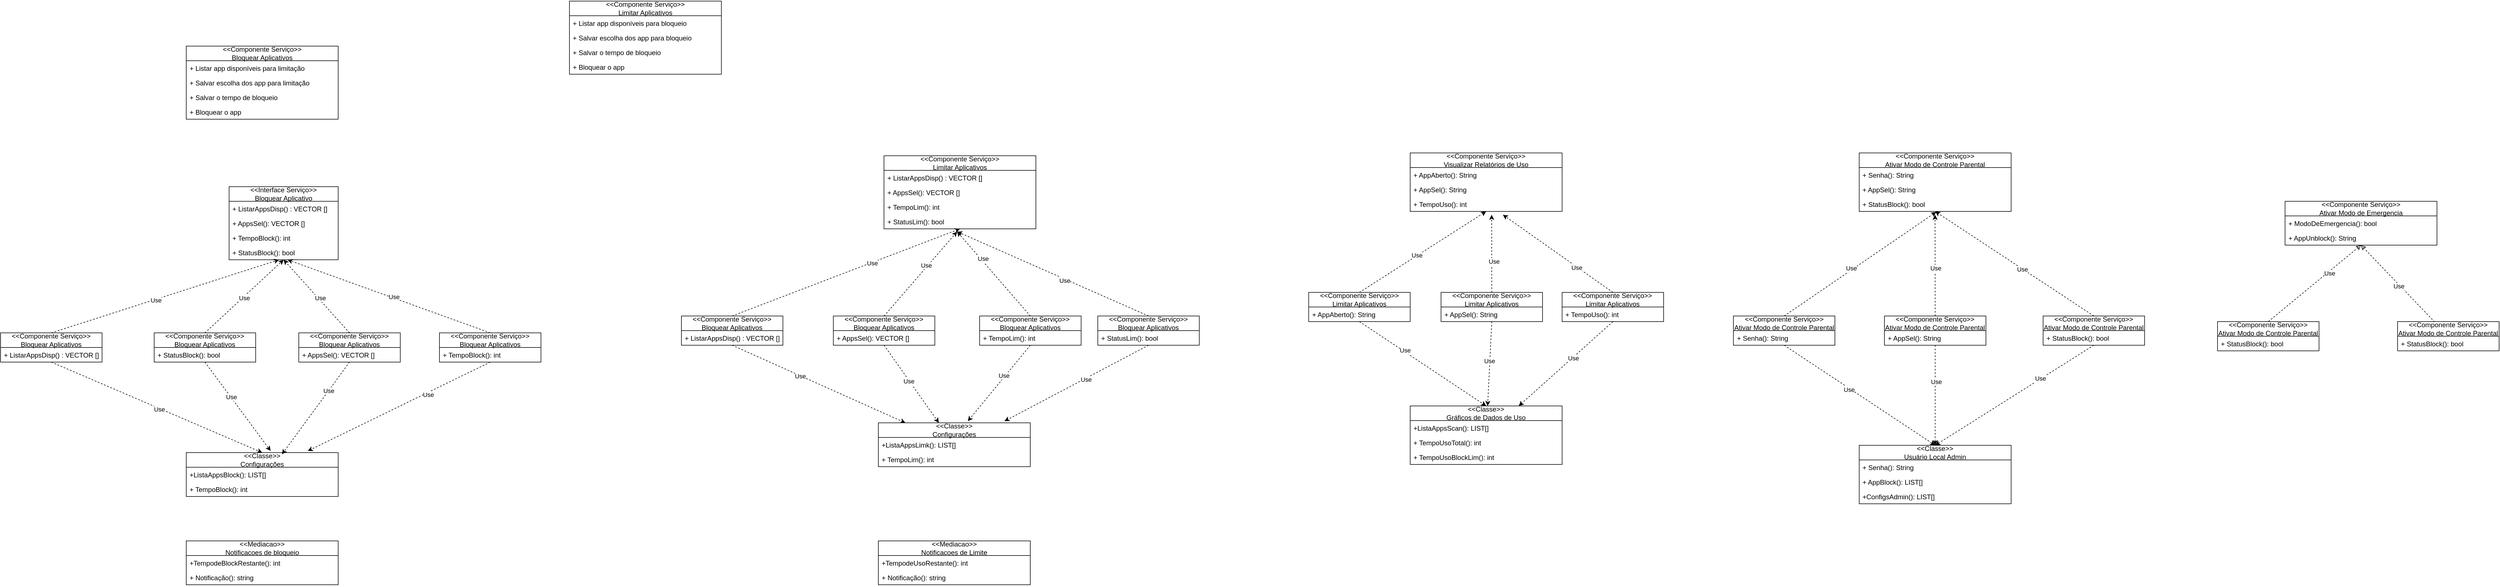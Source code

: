 <mxfile version="27.0.5">
  <diagram name="Página-1" id="D6-K6J4zSOakhYxboonZ">
    <mxGraphModel dx="4901" dy="2249" grid="1" gridSize="10" guides="1" tooltips="1" connect="1" arrows="1" fold="1" page="1" pageScale="1" pageWidth="827" pageHeight="1169" math="0" shadow="0">
      <root>
        <mxCell id="0" />
        <mxCell id="1" parent="0" />
        <mxCell id="nidFudNCeoTU9eq047Zy-1" value="&amp;lt;&amp;lt;Interface Serviço&amp;gt;&amp;gt;&lt;div&gt;Bloquear Aplicativo&lt;/div&gt;" style="swimlane;fontStyle=0;childLayout=stackLayout;horizontal=1;startSize=26;fillColor=none;horizontalStack=0;resizeParent=1;resizeParentMax=0;resizeLast=0;collapsible=1;marginBottom=0;whiteSpace=wrap;html=1;" parent="1" vertex="1">
          <mxGeometry x="366.15" y="510" width="193.85" height="130" as="geometry" />
        </mxCell>
        <mxCell id="nidFudNCeoTU9eq047Zy-2" value="+ ListarAppsDisp() : VECTOR []" style="text;strokeColor=none;fillColor=none;align=left;verticalAlign=top;spacingLeft=4;spacingRight=4;overflow=hidden;rotatable=0;points=[[0,0.5],[1,0.5]];portConstraint=eastwest;whiteSpace=wrap;html=1;" parent="nidFudNCeoTU9eq047Zy-1" vertex="1">
          <mxGeometry y="26" width="193.85" height="26" as="geometry" />
        </mxCell>
        <mxCell id="nidFudNCeoTU9eq047Zy-3" value="+ AppsSel(): VECTOR []" style="text;strokeColor=none;fillColor=none;align=left;verticalAlign=top;spacingLeft=4;spacingRight=4;overflow=hidden;rotatable=0;points=[[0,0.5],[1,0.5]];portConstraint=eastwest;whiteSpace=wrap;html=1;" parent="nidFudNCeoTU9eq047Zy-1" vertex="1">
          <mxGeometry y="52" width="193.85" height="26" as="geometry" />
        </mxCell>
        <mxCell id="nidFudNCeoTU9eq047Zy-4" value="+ TempoBlock(): int" style="text;strokeColor=none;fillColor=none;align=left;verticalAlign=top;spacingLeft=4;spacingRight=4;overflow=hidden;rotatable=0;points=[[0,0.5],[1,0.5]];portConstraint=eastwest;whiteSpace=wrap;html=1;" parent="nidFudNCeoTU9eq047Zy-1" vertex="1">
          <mxGeometry y="78" width="193.85" height="26" as="geometry" />
        </mxCell>
        <mxCell id="nidFudNCeoTU9eq047Zy-9" value="+ StatusBlock(): bool" style="text;strokeColor=none;fillColor=none;align=left;verticalAlign=top;spacingLeft=4;spacingRight=4;overflow=hidden;rotatable=0;points=[[0,0.5],[1,0.5]];portConstraint=eastwest;whiteSpace=wrap;html=1;" parent="nidFudNCeoTU9eq047Zy-1" vertex="1">
          <mxGeometry y="104" width="193.85" height="26" as="geometry" />
        </mxCell>
        <mxCell id="nidFudNCeoTU9eq047Zy-5" value="&amp;lt;&amp;lt;Componente Serviço&amp;gt;&amp;gt;&lt;div&gt;Limitar Aplicativos&lt;/div&gt;" style="swimlane;fontStyle=0;childLayout=stackLayout;horizontal=1;startSize=26;fillColor=none;horizontalStack=0;resizeParent=1;resizeParentMax=0;resizeLast=0;collapsible=1;marginBottom=0;whiteSpace=wrap;html=1;" parent="1" vertex="1">
          <mxGeometry x="1530" y="455" width="270" height="130" as="geometry" />
        </mxCell>
        <mxCell id="nidFudNCeoTU9eq047Zy-6" value="+ ListarAppsDisp() : VECTOR []" style="text;strokeColor=none;fillColor=none;align=left;verticalAlign=top;spacingLeft=4;spacingRight=4;overflow=hidden;rotatable=0;points=[[0,0.5],[1,0.5]];portConstraint=eastwest;whiteSpace=wrap;html=1;" parent="nidFudNCeoTU9eq047Zy-5" vertex="1">
          <mxGeometry y="26" width="270" height="26" as="geometry" />
        </mxCell>
        <mxCell id="nidFudNCeoTU9eq047Zy-14" value="+ AppsSel(): VECTOR []" style="text;strokeColor=none;fillColor=none;align=left;verticalAlign=top;spacingLeft=4;spacingRight=4;overflow=hidden;rotatable=0;points=[[0,0.5],[1,0.5]];portConstraint=eastwest;whiteSpace=wrap;html=1;" parent="nidFudNCeoTU9eq047Zy-5" vertex="1">
          <mxGeometry y="52" width="270" height="26" as="geometry" />
        </mxCell>
        <mxCell id="nidFudNCeoTU9eq047Zy-15" value="+ TempoLim(): int" style="text;strokeColor=none;fillColor=none;align=left;verticalAlign=top;spacingLeft=4;spacingRight=4;overflow=hidden;rotatable=0;points=[[0,0.5],[1,0.5]];portConstraint=eastwest;whiteSpace=wrap;html=1;" parent="nidFudNCeoTU9eq047Zy-5" vertex="1">
          <mxGeometry y="78" width="270" height="26" as="geometry" />
        </mxCell>
        <mxCell id="nidFudNCeoTU9eq047Zy-16" value="+ StatusLim(): bool" style="text;strokeColor=none;fillColor=none;align=left;verticalAlign=top;spacingLeft=4;spacingRight=4;overflow=hidden;rotatable=0;points=[[0,0.5],[1,0.5]];portConstraint=eastwest;whiteSpace=wrap;html=1;" parent="nidFudNCeoTU9eq047Zy-5" vertex="1">
          <mxGeometry y="104" width="270" height="26" as="geometry" />
        </mxCell>
        <mxCell id="nidFudNCeoTU9eq047Zy-10" value="&amp;lt;&amp;lt;Componente Serviço&amp;gt;&amp;gt;&lt;div&gt;Limitar Aplicativos&lt;/div&gt;" style="swimlane;fontStyle=0;childLayout=stackLayout;horizontal=1;startSize=26;fillColor=none;horizontalStack=0;resizeParent=1;resizeParentMax=0;resizeLast=0;collapsible=1;marginBottom=0;whiteSpace=wrap;html=1;" parent="1" vertex="1">
          <mxGeometry x="971" y="180" width="270" height="130" as="geometry" />
        </mxCell>
        <mxCell id="nidFudNCeoTU9eq047Zy-11" value="+ Listar app disponíveis para bloqueio&amp;nbsp;" style="text;strokeColor=none;fillColor=none;align=left;verticalAlign=top;spacingLeft=4;spacingRight=4;overflow=hidden;rotatable=0;points=[[0,0.5],[1,0.5]];portConstraint=eastwest;whiteSpace=wrap;html=1;" parent="nidFudNCeoTU9eq047Zy-10" vertex="1">
          <mxGeometry y="26" width="270" height="26" as="geometry" />
        </mxCell>
        <mxCell id="nidFudNCeoTU9eq047Zy-12" value="+ Salvar escolha dos app para bloqueio" style="text;strokeColor=none;fillColor=none;align=left;verticalAlign=top;spacingLeft=4;spacingRight=4;overflow=hidden;rotatable=0;points=[[0,0.5],[1,0.5]];portConstraint=eastwest;whiteSpace=wrap;html=1;" parent="nidFudNCeoTU9eq047Zy-10" vertex="1">
          <mxGeometry y="52" width="270" height="26" as="geometry" />
        </mxCell>
        <mxCell id="nidFudNCeoTU9eq047Zy-13" value="+ Salvar o tempo de bloqueio" style="text;strokeColor=none;fillColor=none;align=left;verticalAlign=top;spacingLeft=4;spacingRight=4;overflow=hidden;rotatable=0;points=[[0,0.5],[1,0.5]];portConstraint=eastwest;whiteSpace=wrap;html=1;" parent="nidFudNCeoTU9eq047Zy-10" vertex="1">
          <mxGeometry y="78" width="270" height="26" as="geometry" />
        </mxCell>
        <mxCell id="nidFudNCeoTU9eq047Zy-25" value="+ Bloquear o app" style="text;strokeColor=none;fillColor=none;align=left;verticalAlign=top;spacingLeft=4;spacingRight=4;overflow=hidden;rotatable=0;points=[[0,0.5],[1,0.5]];portConstraint=eastwest;whiteSpace=wrap;html=1;" parent="nidFudNCeoTU9eq047Zy-10" vertex="1">
          <mxGeometry y="104" width="270" height="26" as="geometry" />
        </mxCell>
        <mxCell id="nidFudNCeoTU9eq047Zy-17" value="&amp;lt;&amp;lt;Componente Serviço&amp;gt;&amp;gt;&lt;div&gt;Visualizar Relatórios de Uso&lt;/div&gt;" style="swimlane;fontStyle=0;childLayout=stackLayout;horizontal=1;startSize=26;fillColor=none;horizontalStack=0;resizeParent=1;resizeParentMax=0;resizeLast=0;collapsible=1;marginBottom=0;whiteSpace=wrap;html=1;" parent="1" vertex="1">
          <mxGeometry x="2465.19" y="450" width="270" height="104" as="geometry" />
        </mxCell>
        <mxCell id="nidFudNCeoTU9eq047Zy-18" value="+ AppAberto(): String" style="text;strokeColor=none;fillColor=none;align=left;verticalAlign=top;spacingLeft=4;spacingRight=4;overflow=hidden;rotatable=0;points=[[0,0.5],[1,0.5]];portConstraint=eastwest;whiteSpace=wrap;html=1;" parent="nidFudNCeoTU9eq047Zy-17" vertex="1">
          <mxGeometry y="26" width="270" height="26" as="geometry" />
        </mxCell>
        <mxCell id="nidFudNCeoTU9eq047Zy-19" value="+ AppSel(): String" style="text;strokeColor=none;fillColor=none;align=left;verticalAlign=top;spacingLeft=4;spacingRight=4;overflow=hidden;rotatable=0;points=[[0,0.5],[1,0.5]];portConstraint=eastwest;whiteSpace=wrap;html=1;" parent="nidFudNCeoTU9eq047Zy-17" vertex="1">
          <mxGeometry y="52" width="270" height="26" as="geometry" />
        </mxCell>
        <mxCell id="nidFudNCeoTU9eq047Zy-20" value="+ TempoUso(): int" style="text;strokeColor=none;fillColor=none;align=left;verticalAlign=top;spacingLeft=4;spacingRight=4;overflow=hidden;rotatable=0;points=[[0,0.5],[1,0.5]];portConstraint=eastwest;whiteSpace=wrap;html=1;" parent="nidFudNCeoTU9eq047Zy-17" vertex="1">
          <mxGeometry y="78" width="270" height="26" as="geometry" />
        </mxCell>
        <mxCell id="nidFudNCeoTU9eq047Zy-21" value="&amp;lt;&amp;lt;Componente Serviço&amp;gt;&amp;gt;&lt;div&gt;Ativar Modo de Controle Parental&lt;/div&gt;" style="swimlane;fontStyle=0;childLayout=stackLayout;horizontal=1;startSize=26;fillColor=none;horizontalStack=0;resizeParent=1;resizeParentMax=0;resizeLast=0;collapsible=1;marginBottom=0;whiteSpace=wrap;html=1;" parent="1" vertex="1">
          <mxGeometry x="3263.19" y="450" width="270" height="104" as="geometry" />
        </mxCell>
        <mxCell id="nidFudNCeoTU9eq047Zy-22" value="+ Senha(): String" style="text;strokeColor=none;fillColor=none;align=left;verticalAlign=top;spacingLeft=4;spacingRight=4;overflow=hidden;rotatable=0;points=[[0,0.5],[1,0.5]];portConstraint=eastwest;whiteSpace=wrap;html=1;" parent="nidFudNCeoTU9eq047Zy-21" vertex="1">
          <mxGeometry y="26" width="270" height="26" as="geometry" />
        </mxCell>
        <mxCell id="nidFudNCeoTU9eq047Zy-23" value="+ AppSel(): String" style="text;strokeColor=none;fillColor=none;align=left;verticalAlign=top;spacingLeft=4;spacingRight=4;overflow=hidden;rotatable=0;points=[[0,0.5],[1,0.5]];portConstraint=eastwest;whiteSpace=wrap;html=1;" parent="nidFudNCeoTU9eq047Zy-21" vertex="1">
          <mxGeometry y="52" width="270" height="26" as="geometry" />
        </mxCell>
        <mxCell id="nidFudNCeoTU9eq047Zy-24" value="+ StatusBlock(): bool" style="text;strokeColor=none;fillColor=none;align=left;verticalAlign=top;spacingLeft=4;spacingRight=4;overflow=hidden;rotatable=0;points=[[0,0.5],[1,0.5]];portConstraint=eastwest;whiteSpace=wrap;html=1;" parent="nidFudNCeoTU9eq047Zy-21" vertex="1">
          <mxGeometry y="78" width="270" height="26" as="geometry" />
        </mxCell>
        <mxCell id="nidFudNCeoTU9eq047Zy-26" value="&amp;lt;&amp;lt;Componente Serviço&amp;gt;&amp;gt;&lt;div&gt;Bloquear Aplicativos&lt;/div&gt;" style="swimlane;fontStyle=0;childLayout=stackLayout;horizontal=1;startSize=26;fillColor=none;horizontalStack=0;resizeParent=1;resizeParentMax=0;resizeLast=0;collapsible=1;marginBottom=0;whiteSpace=wrap;html=1;" parent="1" vertex="1">
          <mxGeometry x="290" y="260" width="270" height="130" as="geometry" />
        </mxCell>
        <mxCell id="nidFudNCeoTU9eq047Zy-27" value="+ Listar app disponíveis para limitação&amp;nbsp;" style="text;strokeColor=none;fillColor=none;align=left;verticalAlign=top;spacingLeft=4;spacingRight=4;overflow=hidden;rotatable=0;points=[[0,0.5],[1,0.5]];portConstraint=eastwest;whiteSpace=wrap;html=1;" parent="nidFudNCeoTU9eq047Zy-26" vertex="1">
          <mxGeometry y="26" width="270" height="26" as="geometry" />
        </mxCell>
        <mxCell id="nidFudNCeoTU9eq047Zy-28" value="+ Salvar escolha dos app para limitação" style="text;strokeColor=none;fillColor=none;align=left;verticalAlign=top;spacingLeft=4;spacingRight=4;overflow=hidden;rotatable=0;points=[[0,0.5],[1,0.5]];portConstraint=eastwest;whiteSpace=wrap;html=1;" parent="nidFudNCeoTU9eq047Zy-26" vertex="1">
          <mxGeometry y="52" width="270" height="26" as="geometry" />
        </mxCell>
        <mxCell id="nidFudNCeoTU9eq047Zy-29" value="+ Salvar o tempo de bloqueio" style="text;strokeColor=none;fillColor=none;align=left;verticalAlign=top;spacingLeft=4;spacingRight=4;overflow=hidden;rotatable=0;points=[[0,0.5],[1,0.5]];portConstraint=eastwest;whiteSpace=wrap;html=1;" parent="nidFudNCeoTU9eq047Zy-26" vertex="1">
          <mxGeometry y="78" width="270" height="26" as="geometry" />
        </mxCell>
        <mxCell id="nidFudNCeoTU9eq047Zy-30" value="+ Bloquear o app" style="text;strokeColor=none;fillColor=none;align=left;verticalAlign=top;spacingLeft=4;spacingRight=4;overflow=hidden;rotatable=0;points=[[0,0.5],[1,0.5]];portConstraint=eastwest;whiteSpace=wrap;html=1;" parent="nidFudNCeoTU9eq047Zy-26" vertex="1">
          <mxGeometry y="104" width="270" height="26" as="geometry" />
        </mxCell>
        <mxCell id="lkg-JrvjIJRry8kN40-e-47" style="rounded=0;orthogonalLoop=1;jettySize=auto;html=1;exitX=0.5;exitY=1;exitDx=0;exitDy=0;entryX=0.5;entryY=0;entryDx=0;entryDy=0;dashed=1;" edge="1" parent="1" source="nidFudNCeoTU9eq047Zy-35" target="nidFudNCeoTU9eq047Zy-46">
          <mxGeometry relative="1" as="geometry" />
        </mxCell>
        <mxCell id="lkg-JrvjIJRry8kN40-e-53" value="Use" style="edgeLabel;html=1;align=center;verticalAlign=middle;resizable=0;points=[];" vertex="1" connectable="0" parent="lkg-JrvjIJRry8kN40-e-47">
          <mxGeometry x="0.025" y="-1" relative="1" as="geometry">
            <mxPoint as="offset" />
          </mxGeometry>
        </mxCell>
        <mxCell id="nidFudNCeoTU9eq047Zy-35" value="&amp;lt;&amp;lt;Componente Serviço&amp;gt;&amp;gt;&lt;div&gt;Bloquear Aplicativos&lt;/div&gt;" style="swimlane;fontStyle=0;childLayout=stackLayout;horizontal=1;startSize=26;fillColor=none;horizontalStack=0;resizeParent=1;resizeParentMax=0;resizeLast=0;collapsible=1;marginBottom=0;whiteSpace=wrap;html=1;" parent="1" vertex="1">
          <mxGeometry x="-40" y="770" width="180.38" height="52" as="geometry" />
        </mxCell>
        <mxCell id="nidFudNCeoTU9eq047Zy-38" value="+ ListarAppsDisp() : VECTOR []" style="text;strokeColor=none;fillColor=none;align=left;verticalAlign=top;spacingLeft=4;spacingRight=4;overflow=hidden;rotatable=0;points=[[0,0.5],[1,0.5]];portConstraint=eastwest;whiteSpace=wrap;html=1;" parent="nidFudNCeoTU9eq047Zy-35" vertex="1">
          <mxGeometry y="26" width="180.38" height="26" as="geometry" />
        </mxCell>
        <mxCell id="lkg-JrvjIJRry8kN40-e-45" style="rounded=0;orthogonalLoop=1;jettySize=auto;html=1;exitX=0.5;exitY=0;exitDx=0;exitDy=0;entryX=0.5;entryY=1;entryDx=0;entryDy=0;dashed=1;" edge="1" parent="1" source="nidFudNCeoTU9eq047Zy-39" target="nidFudNCeoTU9eq047Zy-1">
          <mxGeometry relative="1" as="geometry" />
        </mxCell>
        <mxCell id="lkg-JrvjIJRry8kN40-e-59" value="Use" style="edgeLabel;html=1;align=center;verticalAlign=middle;resizable=0;points=[];" vertex="1" connectable="0" parent="lkg-JrvjIJRry8kN40-e-45">
          <mxGeometry x="-0.074" y="-3" relative="1" as="geometry">
            <mxPoint as="offset" />
          </mxGeometry>
        </mxCell>
        <mxCell id="nidFudNCeoTU9eq047Zy-39" value="&amp;lt;&amp;lt;Componente Serviço&amp;gt;&amp;gt;&lt;div&gt;Bloquear Aplicativos&lt;/div&gt;" style="swimlane;fontStyle=0;childLayout=stackLayout;horizontal=1;startSize=26;fillColor=none;horizontalStack=0;resizeParent=1;resizeParentMax=0;resizeLast=0;collapsible=1;marginBottom=0;whiteSpace=wrap;html=1;" parent="1" vertex="1">
          <mxGeometry x="490" y="770" width="180.38" height="52" as="geometry" />
        </mxCell>
        <mxCell id="nidFudNCeoTU9eq047Zy-40" value="+ AppsSel(): VECTOR []" style="text;strokeColor=none;fillColor=none;align=left;verticalAlign=top;spacingLeft=4;spacingRight=4;overflow=hidden;rotatable=0;points=[[0,0.5],[1,0.5]];portConstraint=eastwest;whiteSpace=wrap;html=1;" parent="nidFudNCeoTU9eq047Zy-39" vertex="1">
          <mxGeometry y="26" width="180.38" height="26" as="geometry" />
        </mxCell>
        <mxCell id="nidFudNCeoTU9eq047Zy-42" value="&amp;lt;&amp;lt;Componente Serviço&amp;gt;&amp;gt;&lt;div&gt;Bloquear Aplicativos&lt;/div&gt;" style="swimlane;fontStyle=0;childLayout=stackLayout;horizontal=1;startSize=26;fillColor=none;horizontalStack=0;resizeParent=1;resizeParentMax=0;resizeLast=0;collapsible=1;marginBottom=0;whiteSpace=wrap;html=1;" parent="1" vertex="1">
          <mxGeometry x="740" y="770" width="180.38" height="52" as="geometry" />
        </mxCell>
        <mxCell id="nidFudNCeoTU9eq047Zy-43" value="+ TempoBlock(): int" style="text;strokeColor=none;fillColor=none;align=left;verticalAlign=top;spacingLeft=4;spacingRight=4;overflow=hidden;rotatable=0;points=[[0,0.5],[1,0.5]];portConstraint=eastwest;whiteSpace=wrap;html=1;" parent="nidFudNCeoTU9eq047Zy-42" vertex="1">
          <mxGeometry y="26" width="180.38" height="26" as="geometry" />
        </mxCell>
        <mxCell id="lkg-JrvjIJRry8kN40-e-44" style="rounded=0;orthogonalLoop=1;jettySize=auto;html=1;exitX=0.5;exitY=0;exitDx=0;exitDy=0;entryX=0.5;entryY=1;entryDx=0;entryDy=0;dashed=1;" edge="1" parent="1" source="nidFudNCeoTU9eq047Zy-44" target="nidFudNCeoTU9eq047Zy-1">
          <mxGeometry relative="1" as="geometry" />
        </mxCell>
        <mxCell id="lkg-JrvjIJRry8kN40-e-58" value="Use" style="edgeLabel;html=1;align=center;verticalAlign=middle;resizable=0;points=[];" vertex="1" connectable="0" parent="lkg-JrvjIJRry8kN40-e-44">
          <mxGeometry x="-0.022" y="-2" relative="1" as="geometry">
            <mxPoint as="offset" />
          </mxGeometry>
        </mxCell>
        <mxCell id="lkg-JrvjIJRry8kN40-e-48" style="rounded=0;orthogonalLoop=1;jettySize=auto;html=1;exitX=0.5;exitY=1;exitDx=0;exitDy=0;dashed=1;" edge="1" parent="1" source="nidFudNCeoTU9eq047Zy-44">
          <mxGeometry relative="1" as="geometry">
            <mxPoint x="440" y="980" as="targetPoint" />
          </mxGeometry>
        </mxCell>
        <mxCell id="lkg-JrvjIJRry8kN40-e-54" value="Use" style="edgeLabel;html=1;align=center;verticalAlign=middle;resizable=0;points=[];" vertex="1" connectable="0" parent="lkg-JrvjIJRry8kN40-e-48">
          <mxGeometry x="-0.217" y="1" relative="1" as="geometry">
            <mxPoint as="offset" />
          </mxGeometry>
        </mxCell>
        <mxCell id="nidFudNCeoTU9eq047Zy-44" value="&amp;lt;&amp;lt;Componente Serviço&amp;gt;&amp;gt;&lt;div&gt;Bloquear Aplicativos&lt;/div&gt;" style="swimlane;fontStyle=0;childLayout=stackLayout;horizontal=1;startSize=26;fillColor=none;horizontalStack=0;resizeParent=1;resizeParentMax=0;resizeLast=0;collapsible=1;marginBottom=0;whiteSpace=wrap;html=1;" parent="1" vertex="1">
          <mxGeometry x="233" y="770" width="180.38" height="52" as="geometry" />
        </mxCell>
        <mxCell id="nidFudNCeoTU9eq047Zy-45" value="+ StatusBlock(): bool" style="text;strokeColor=none;fillColor=none;align=left;verticalAlign=top;spacingLeft=4;spacingRight=4;overflow=hidden;rotatable=0;points=[[0,0.5],[1,0.5]];portConstraint=eastwest;whiteSpace=wrap;html=1;" parent="nidFudNCeoTU9eq047Zy-44" vertex="1">
          <mxGeometry y="26" width="180.38" height="26" as="geometry" />
        </mxCell>
        <mxCell id="nidFudNCeoTU9eq047Zy-46" value="&amp;lt;&amp;lt;Classe&amp;gt;&amp;gt;&lt;div&gt;Configurações&lt;/div&gt;" style="swimlane;fontStyle=0;childLayout=stackLayout;horizontal=1;startSize=26;fillColor=none;horizontalStack=0;resizeParent=1;resizeParentMax=0;resizeLast=0;collapsible=1;marginBottom=0;whiteSpace=wrap;html=1;" parent="1" vertex="1">
          <mxGeometry x="290" y="983" width="270" height="78" as="geometry" />
        </mxCell>
        <mxCell id="nidFudNCeoTU9eq047Zy-47" value="+ListaAppsBlock(): LIST[]" style="text;strokeColor=none;fillColor=none;align=left;verticalAlign=top;spacingLeft=4;spacingRight=4;overflow=hidden;rotatable=0;points=[[0,0.5],[1,0.5]];portConstraint=eastwest;whiteSpace=wrap;html=1;" parent="nidFudNCeoTU9eq047Zy-46" vertex="1">
          <mxGeometry y="26" width="270" height="26" as="geometry" />
        </mxCell>
        <mxCell id="nidFudNCeoTU9eq047Zy-48" value="+ TempoBlock(): int" style="text;strokeColor=none;fillColor=none;align=left;verticalAlign=top;spacingLeft=4;spacingRight=4;overflow=hidden;rotatable=0;points=[[0,0.5],[1,0.5]];portConstraint=eastwest;whiteSpace=wrap;html=1;" parent="nidFudNCeoTU9eq047Zy-46" vertex="1">
          <mxGeometry y="52" width="270" height="26" as="geometry" />
        </mxCell>
        <mxCell id="lkg-JrvjIJRry8kN40-e-26" style="rounded=0;orthogonalLoop=1;jettySize=auto;html=1;exitX=0.5;exitY=0;exitDx=0;exitDy=0;entryX=0.5;entryY=1;entryDx=0;entryDy=0;elbow=vertical;dashed=1;" edge="1" parent="1" source="nidFudNCeoTU9eq047Zy-51" target="nidFudNCeoTU9eq047Zy-5">
          <mxGeometry relative="1" as="geometry" />
        </mxCell>
        <mxCell id="lkg-JrvjIJRry8kN40-e-27" value="Use" style="edgeLabel;html=1;align=center;verticalAlign=middle;resizable=0;points=[];" vertex="1" connectable="0" parent="lkg-JrvjIJRry8kN40-e-26">
          <mxGeometry x="0.227" y="-1" relative="1" as="geometry">
            <mxPoint as="offset" />
          </mxGeometry>
        </mxCell>
        <mxCell id="lkg-JrvjIJRry8kN40-e-35" style="rounded=0;orthogonalLoop=1;jettySize=auto;html=1;exitX=0.5;exitY=1;exitDx=0;exitDy=0;dashed=1;" edge="1" parent="1" source="nidFudNCeoTU9eq047Zy-51" target="nidFudNCeoTU9eq047Zy-59">
          <mxGeometry relative="1" as="geometry" />
        </mxCell>
        <mxCell id="lkg-JrvjIJRry8kN40-e-39" value="Use" style="edgeLabel;html=1;align=center;verticalAlign=middle;resizable=0;points=[];" vertex="1" connectable="0" parent="lkg-JrvjIJRry8kN40-e-35">
          <mxGeometry x="-0.213" y="-1" relative="1" as="geometry">
            <mxPoint as="offset" />
          </mxGeometry>
        </mxCell>
        <mxCell id="nidFudNCeoTU9eq047Zy-51" value="&amp;lt;&amp;lt;Componente Serviço&amp;gt;&amp;gt;&lt;div&gt;Bloquear Aplicativos&lt;/div&gt;" style="swimlane;fontStyle=0;childLayout=stackLayout;horizontal=1;startSize=26;fillColor=none;horizontalStack=0;resizeParent=1;resizeParentMax=0;resizeLast=0;collapsible=1;marginBottom=0;whiteSpace=wrap;html=1;" parent="1" vertex="1">
          <mxGeometry x="1170" y="740" width="180.38" height="52" as="geometry" />
        </mxCell>
        <mxCell id="nidFudNCeoTU9eq047Zy-52" value="+ ListarAppsDisp() : VECTOR []" style="text;strokeColor=none;fillColor=none;align=left;verticalAlign=top;spacingLeft=4;spacingRight=4;overflow=hidden;rotatable=0;points=[[0,0.5],[1,0.5]];portConstraint=eastwest;whiteSpace=wrap;html=1;" parent="nidFudNCeoTU9eq047Zy-51" vertex="1">
          <mxGeometry y="26" width="180.38" height="26" as="geometry" />
        </mxCell>
        <mxCell id="lkg-JrvjIJRry8kN40-e-28" style="rounded=0;orthogonalLoop=1;jettySize=auto;html=1;exitX=0.5;exitY=0;exitDx=0;exitDy=0;dashed=1;" edge="1" parent="1" source="nidFudNCeoTU9eq047Zy-53">
          <mxGeometry relative="1" as="geometry">
            <mxPoint x="1660" y="590" as="targetPoint" />
          </mxGeometry>
        </mxCell>
        <mxCell id="lkg-JrvjIJRry8kN40-e-29" value="Use" style="edgeLabel;html=1;align=center;verticalAlign=middle;resizable=0;points=[];" vertex="1" connectable="0" parent="lkg-JrvjIJRry8kN40-e-28">
          <mxGeometry x="0.18" y="2" relative="1" as="geometry">
            <mxPoint as="offset" />
          </mxGeometry>
        </mxCell>
        <mxCell id="lkg-JrvjIJRry8kN40-e-36" style="rounded=0;orthogonalLoop=1;jettySize=auto;html=1;exitX=0.5;exitY=1;exitDx=0;exitDy=0;dashed=1;" edge="1" parent="1" source="nidFudNCeoTU9eq047Zy-53" target="nidFudNCeoTU9eq047Zy-59">
          <mxGeometry relative="1" as="geometry" />
        </mxCell>
        <mxCell id="lkg-JrvjIJRry8kN40-e-40" value="Use" style="edgeLabel;html=1;align=center;verticalAlign=middle;resizable=0;points=[];" vertex="1" connectable="0" parent="lkg-JrvjIJRry8kN40-e-36">
          <mxGeometry x="-0.082" y="-1" relative="1" as="geometry">
            <mxPoint as="offset" />
          </mxGeometry>
        </mxCell>
        <mxCell id="nidFudNCeoTU9eq047Zy-53" value="&amp;lt;&amp;lt;Componente Serviço&amp;gt;&amp;gt;&lt;div&gt;Bloquear Aplicativos&lt;/div&gt;" style="swimlane;fontStyle=0;childLayout=stackLayout;horizontal=1;startSize=26;fillColor=none;horizontalStack=0;resizeParent=1;resizeParentMax=0;resizeLast=0;collapsible=1;marginBottom=0;whiteSpace=wrap;html=1;" parent="1" vertex="1">
          <mxGeometry x="1440" y="740" width="180.38" height="52" as="geometry" />
        </mxCell>
        <mxCell id="nidFudNCeoTU9eq047Zy-54" value="+ AppsSel(): VECTOR []" style="text;strokeColor=none;fillColor=none;align=left;verticalAlign=top;spacingLeft=4;spacingRight=4;overflow=hidden;rotatable=0;points=[[0,0.5],[1,0.5]];portConstraint=eastwest;whiteSpace=wrap;html=1;" parent="nidFudNCeoTU9eq047Zy-53" vertex="1">
          <mxGeometry y="26" width="180.38" height="26" as="geometry" />
        </mxCell>
        <mxCell id="lkg-JrvjIJRry8kN40-e-30" style="rounded=0;orthogonalLoop=1;jettySize=auto;html=1;exitX=0.5;exitY=0;exitDx=0;exitDy=0;dashed=1;" edge="1" parent="1" source="nidFudNCeoTU9eq047Zy-55">
          <mxGeometry relative="1" as="geometry">
            <mxPoint x="1660" y="590" as="targetPoint" />
          </mxGeometry>
        </mxCell>
        <mxCell id="lkg-JrvjIJRry8kN40-e-31" value="Use" style="edgeLabel;html=1;align=center;verticalAlign=middle;resizable=0;points=[];" vertex="1" connectable="0" parent="lkg-JrvjIJRry8kN40-e-30">
          <mxGeometry x="0.338" y="-3" relative="1" as="geometry">
            <mxPoint as="offset" />
          </mxGeometry>
        </mxCell>
        <mxCell id="nidFudNCeoTU9eq047Zy-55" value="&amp;lt;&amp;lt;Componente Serviço&amp;gt;&amp;gt;&lt;div&gt;Bloquear Aplicativos&lt;/div&gt;" style="swimlane;fontStyle=0;childLayout=stackLayout;horizontal=1;startSize=26;fillColor=none;horizontalStack=0;resizeParent=1;resizeParentMax=0;resizeLast=0;collapsible=1;marginBottom=0;whiteSpace=wrap;html=1;" parent="1" vertex="1">
          <mxGeometry x="1700" y="740" width="180.38" height="52" as="geometry" />
        </mxCell>
        <mxCell id="nidFudNCeoTU9eq047Zy-56" value="+ TempoLim(): int" style="text;strokeColor=none;fillColor=none;align=left;verticalAlign=top;spacingLeft=4;spacingRight=4;overflow=hidden;rotatable=0;points=[[0,0.5],[1,0.5]];portConstraint=eastwest;whiteSpace=wrap;html=1;" parent="nidFudNCeoTU9eq047Zy-55" vertex="1">
          <mxGeometry y="26" width="180.38" height="26" as="geometry" />
        </mxCell>
        <mxCell id="lkg-JrvjIJRry8kN40-e-32" style="rounded=0;orthogonalLoop=1;jettySize=auto;html=1;exitX=0.5;exitY=0;exitDx=0;exitDy=0;dashed=1;" edge="1" parent="1" source="nidFudNCeoTU9eq047Zy-57">
          <mxGeometry relative="1" as="geometry">
            <mxPoint x="1660" y="590" as="targetPoint" />
          </mxGeometry>
        </mxCell>
        <mxCell id="lkg-JrvjIJRry8kN40-e-33" value="Use" style="edgeLabel;html=1;align=center;verticalAlign=middle;resizable=0;points=[];" vertex="1" connectable="0" parent="lkg-JrvjIJRry8kN40-e-32">
          <mxGeometry x="-0.127" y="2" relative="1" as="geometry">
            <mxPoint as="offset" />
          </mxGeometry>
        </mxCell>
        <mxCell id="nidFudNCeoTU9eq047Zy-57" value="&amp;lt;&amp;lt;Componente Serviço&amp;gt;&amp;gt;&lt;div&gt;Bloquear Aplicativos&lt;/div&gt;" style="swimlane;fontStyle=0;childLayout=stackLayout;horizontal=1;startSize=26;fillColor=none;horizontalStack=0;resizeParent=1;resizeParentMax=0;resizeLast=0;collapsible=1;marginBottom=0;whiteSpace=wrap;html=1;" parent="1" vertex="1">
          <mxGeometry x="1910" y="740" width="180.38" height="52" as="geometry" />
        </mxCell>
        <mxCell id="nidFudNCeoTU9eq047Zy-58" value="+ StatusLim(): bool" style="text;strokeColor=none;fillColor=none;align=left;verticalAlign=top;spacingLeft=4;spacingRight=4;overflow=hidden;rotatable=0;points=[[0,0.5],[1,0.5]];portConstraint=eastwest;whiteSpace=wrap;html=1;" parent="nidFudNCeoTU9eq047Zy-57" vertex="1">
          <mxGeometry y="26" width="180.38" height="26" as="geometry" />
        </mxCell>
        <mxCell id="nidFudNCeoTU9eq047Zy-59" value="&amp;lt;&amp;lt;Classe&amp;gt;&amp;gt;&lt;div&gt;Configurações&lt;/div&gt;" style="swimlane;fontStyle=0;childLayout=stackLayout;horizontal=1;startSize=26;fillColor=none;horizontalStack=0;resizeParent=1;resizeParentMax=0;resizeLast=0;collapsible=1;marginBottom=0;whiteSpace=wrap;html=1;" parent="1" vertex="1">
          <mxGeometry x="1520" y="930" width="270" height="78" as="geometry" />
        </mxCell>
        <mxCell id="nidFudNCeoTU9eq047Zy-60" value="+ListaAppsLimk(): LIST[]" style="text;strokeColor=none;fillColor=none;align=left;verticalAlign=top;spacingLeft=4;spacingRight=4;overflow=hidden;rotatable=0;points=[[0,0.5],[1,0.5]];portConstraint=eastwest;whiteSpace=wrap;html=1;" parent="nidFudNCeoTU9eq047Zy-59" vertex="1">
          <mxGeometry y="26" width="270" height="26" as="geometry" />
        </mxCell>
        <mxCell id="nidFudNCeoTU9eq047Zy-61" value="+ TempoLim(): int" style="text;strokeColor=none;fillColor=none;align=left;verticalAlign=top;spacingLeft=4;spacingRight=4;overflow=hidden;rotatable=0;points=[[0,0.5],[1,0.5]];portConstraint=eastwest;whiteSpace=wrap;html=1;" parent="nidFudNCeoTU9eq047Zy-59" vertex="1">
          <mxGeometry y="52" width="270" height="26" as="geometry" />
        </mxCell>
        <mxCell id="lkg-JrvjIJRry8kN40-e-61" style="rounded=0;orthogonalLoop=1;jettySize=auto;html=1;exitX=0.5;exitY=0;exitDx=0;exitDy=0;entryX=0.5;entryY=1;entryDx=0;entryDy=0;dashed=1;" edge="1" parent="1" source="nidFudNCeoTU9eq047Zy-62" target="nidFudNCeoTU9eq047Zy-17">
          <mxGeometry relative="1" as="geometry" />
        </mxCell>
        <mxCell id="lkg-JrvjIJRry8kN40-e-70" value="Use" style="edgeLabel;html=1;align=center;verticalAlign=middle;resizable=0;points=[];" vertex="1" connectable="0" parent="lkg-JrvjIJRry8kN40-e-61">
          <mxGeometry x="-0.087" y="1" relative="1" as="geometry">
            <mxPoint as="offset" />
          </mxGeometry>
        </mxCell>
        <mxCell id="lkg-JrvjIJRry8kN40-e-64" style="rounded=0;orthogonalLoop=1;jettySize=auto;html=1;exitX=0.5;exitY=1;exitDx=0;exitDy=0;entryX=0.5;entryY=0;entryDx=0;entryDy=0;dashed=1;" edge="1" parent="1" source="nidFudNCeoTU9eq047Zy-62" target="nidFudNCeoTU9eq047Zy-68">
          <mxGeometry relative="1" as="geometry" />
        </mxCell>
        <mxCell id="lkg-JrvjIJRry8kN40-e-67" value="Use" style="edgeLabel;html=1;align=center;verticalAlign=middle;resizable=0;points=[];" vertex="1" connectable="0" parent="lkg-JrvjIJRry8kN40-e-64">
          <mxGeometry x="-0.293" y="2" relative="1" as="geometry">
            <mxPoint y="-1" as="offset" />
          </mxGeometry>
        </mxCell>
        <mxCell id="nidFudNCeoTU9eq047Zy-62" value="&amp;lt;&amp;lt;Componente Serviço&amp;gt;&amp;gt;&lt;div&gt;Limitar Aplicativos&lt;/div&gt;" style="swimlane;fontStyle=0;childLayout=stackLayout;horizontal=1;startSize=26;fillColor=none;horizontalStack=0;resizeParent=1;resizeParentMax=0;resizeLast=0;collapsible=1;marginBottom=0;whiteSpace=wrap;html=1;" parent="1" vertex="1">
          <mxGeometry x="2284.81" y="698" width="180.38" height="52" as="geometry" />
        </mxCell>
        <mxCell id="nidFudNCeoTU9eq047Zy-63" value="+ AppAberto(): String" style="text;strokeColor=none;fillColor=none;align=left;verticalAlign=top;spacingLeft=4;spacingRight=4;overflow=hidden;rotatable=0;points=[[0,0.5],[1,0.5]];portConstraint=eastwest;whiteSpace=wrap;html=1;" parent="nidFudNCeoTU9eq047Zy-62" vertex="1">
          <mxGeometry y="26" width="180.38" height="26" as="geometry" />
        </mxCell>
        <mxCell id="lkg-JrvjIJRry8kN40-e-62" style="rounded=0;orthogonalLoop=1;jettySize=auto;html=1;exitX=0.5;exitY=0;exitDx=0;exitDy=0;dashed=1;" edge="1" parent="1" source="nidFudNCeoTU9eq047Zy-64">
          <mxGeometry relative="1" as="geometry">
            <mxPoint x="2610" y="560" as="targetPoint" />
          </mxGeometry>
        </mxCell>
        <mxCell id="lkg-JrvjIJRry8kN40-e-71" value="Use" style="edgeLabel;html=1;align=center;verticalAlign=middle;resizable=0;points=[];" vertex="1" connectable="0" parent="lkg-JrvjIJRry8kN40-e-62">
          <mxGeometry x="-0.199" y="-4" relative="1" as="geometry">
            <mxPoint as="offset" />
          </mxGeometry>
        </mxCell>
        <mxCell id="lkg-JrvjIJRry8kN40-e-65" style="rounded=0;orthogonalLoop=1;jettySize=auto;html=1;exitX=0.5;exitY=1;exitDx=0;exitDy=0;dashed=1;" edge="1" parent="1" source="nidFudNCeoTU9eq047Zy-64" target="nidFudNCeoTU9eq047Zy-68">
          <mxGeometry relative="1" as="geometry" />
        </mxCell>
        <mxCell id="lkg-JrvjIJRry8kN40-e-68" value="Use" style="edgeLabel;html=1;align=center;verticalAlign=middle;resizable=0;points=[];" vertex="1" connectable="0" parent="lkg-JrvjIJRry8kN40-e-65">
          <mxGeometry x="-0.067" y="-1" relative="1" as="geometry">
            <mxPoint as="offset" />
          </mxGeometry>
        </mxCell>
        <mxCell id="nidFudNCeoTU9eq047Zy-64" value="&amp;lt;&amp;lt;Componente Serviço&amp;gt;&amp;gt;&lt;div&gt;&lt;div&gt;Limitar Aplicativos&lt;/div&gt;&lt;/div&gt;" style="swimlane;fontStyle=0;childLayout=stackLayout;horizontal=1;startSize=26;fillColor=none;horizontalStack=0;resizeParent=1;resizeParentMax=0;resizeLast=0;collapsible=1;marginBottom=0;whiteSpace=wrap;html=1;" parent="1" vertex="1">
          <mxGeometry x="2520" y="698" width="180.38" height="52" as="geometry" />
        </mxCell>
        <mxCell id="nidFudNCeoTU9eq047Zy-65" value="+ AppSel(): String" style="text;strokeColor=none;fillColor=none;align=left;verticalAlign=top;spacingLeft=4;spacingRight=4;overflow=hidden;rotatable=0;points=[[0,0.5],[1,0.5]];portConstraint=eastwest;whiteSpace=wrap;html=1;" parent="nidFudNCeoTU9eq047Zy-64" vertex="1">
          <mxGeometry y="26" width="180.38" height="26" as="geometry" />
        </mxCell>
        <mxCell id="lkg-JrvjIJRry8kN40-e-63" style="rounded=0;orthogonalLoop=1;jettySize=auto;html=1;exitX=0.5;exitY=0;exitDx=0;exitDy=0;dashed=1;" edge="1" parent="1" source="nidFudNCeoTU9eq047Zy-66">
          <mxGeometry relative="1" as="geometry">
            <mxPoint x="2630" y="560" as="targetPoint" />
          </mxGeometry>
        </mxCell>
        <mxCell id="lkg-JrvjIJRry8kN40-e-72" value="Use" style="edgeLabel;html=1;align=center;verticalAlign=middle;resizable=0;points=[];" vertex="1" connectable="0" parent="lkg-JrvjIJRry8kN40-e-63">
          <mxGeometry x="-0.348" y="1" relative="1" as="geometry">
            <mxPoint as="offset" />
          </mxGeometry>
        </mxCell>
        <mxCell id="lkg-JrvjIJRry8kN40-e-66" style="rounded=0;orthogonalLoop=1;jettySize=auto;html=1;exitX=0.5;exitY=1;exitDx=0;exitDy=0;dashed=1;" edge="1" parent="1" source="nidFudNCeoTU9eq047Zy-66" target="nidFudNCeoTU9eq047Zy-68">
          <mxGeometry relative="1" as="geometry" />
        </mxCell>
        <mxCell id="lkg-JrvjIJRry8kN40-e-69" value="Use" style="edgeLabel;html=1;align=center;verticalAlign=middle;resizable=0;points=[];" vertex="1" connectable="0" parent="lkg-JrvjIJRry8kN40-e-66">
          <mxGeometry x="-0.147" y="1" relative="1" as="geometry">
            <mxPoint as="offset" />
          </mxGeometry>
        </mxCell>
        <mxCell id="nidFudNCeoTU9eq047Zy-66" value="&amp;lt;&amp;lt;Componente Serviço&amp;gt;&amp;gt;&lt;div&gt;&lt;div&gt;Limitar Aplicativos&lt;/div&gt;&lt;/div&gt;" style="swimlane;fontStyle=0;childLayout=stackLayout;horizontal=1;startSize=26;fillColor=none;horizontalStack=0;resizeParent=1;resizeParentMax=0;resizeLast=0;collapsible=1;marginBottom=0;whiteSpace=wrap;html=1;" parent="1" vertex="1">
          <mxGeometry x="2735.19" y="698" width="180.38" height="52" as="geometry" />
        </mxCell>
        <mxCell id="nidFudNCeoTU9eq047Zy-67" value="+ TempoUso(): int" style="text;strokeColor=none;fillColor=none;align=left;verticalAlign=top;spacingLeft=4;spacingRight=4;overflow=hidden;rotatable=0;points=[[0,0.5],[1,0.5]];portConstraint=eastwest;whiteSpace=wrap;html=1;" parent="nidFudNCeoTU9eq047Zy-66" vertex="1">
          <mxGeometry y="26" width="180.38" height="26" as="geometry" />
        </mxCell>
        <mxCell id="nidFudNCeoTU9eq047Zy-68" value="&amp;lt;&amp;lt;Classe&amp;gt;&amp;gt;&lt;div&gt;Gráficos de Dados de Uso&lt;/div&gt;" style="swimlane;fontStyle=0;childLayout=stackLayout;horizontal=1;startSize=26;fillColor=none;horizontalStack=0;resizeParent=1;resizeParentMax=0;resizeLast=0;collapsible=1;marginBottom=0;whiteSpace=wrap;html=1;" parent="1" vertex="1">
          <mxGeometry x="2465.19" y="900" width="270" height="104" as="geometry" />
        </mxCell>
        <mxCell id="nidFudNCeoTU9eq047Zy-69" value="+ListaAppsScan(): LIST[]" style="text;strokeColor=none;fillColor=none;align=left;verticalAlign=top;spacingLeft=4;spacingRight=4;overflow=hidden;rotatable=0;points=[[0,0.5],[1,0.5]];portConstraint=eastwest;whiteSpace=wrap;html=1;" parent="nidFudNCeoTU9eq047Zy-68" vertex="1">
          <mxGeometry y="26" width="270" height="26" as="geometry" />
        </mxCell>
        <mxCell id="nidFudNCeoTU9eq047Zy-70" value="+ TempoUsoTotal(): int" style="text;strokeColor=none;fillColor=none;align=left;verticalAlign=top;spacingLeft=4;spacingRight=4;overflow=hidden;rotatable=0;points=[[0,0.5],[1,0.5]];portConstraint=eastwest;whiteSpace=wrap;html=1;" parent="nidFudNCeoTU9eq047Zy-68" vertex="1">
          <mxGeometry y="52" width="270" height="26" as="geometry" />
        </mxCell>
        <mxCell id="nidFudNCeoTU9eq047Zy-71" value="+ TempoUsoBlockLim(): int" style="text;strokeColor=none;fillColor=none;align=left;verticalAlign=top;spacingLeft=4;spacingRight=4;overflow=hidden;rotatable=0;points=[[0,0.5],[1,0.5]];portConstraint=eastwest;whiteSpace=wrap;html=1;" parent="nidFudNCeoTU9eq047Zy-68" vertex="1">
          <mxGeometry y="78" width="270" height="26" as="geometry" />
        </mxCell>
        <mxCell id="lkg-JrvjIJRry8kN40-e-77" style="rounded=0;orthogonalLoop=1;jettySize=auto;html=1;exitX=0.5;exitY=1;exitDx=0;exitDy=0;entryX=0.5;entryY=0;entryDx=0;entryDy=0;dashed=1;" edge="1" parent="1" source="lkg-JrvjIJRry8kN40-e-1" target="lkg-JrvjIJRry8kN40-e-7">
          <mxGeometry relative="1" as="geometry" />
        </mxCell>
        <mxCell id="lkg-JrvjIJRry8kN40-e-83" value="Use" style="edgeLabel;html=1;align=center;verticalAlign=middle;resizable=0;points=[];" vertex="1" connectable="0" parent="lkg-JrvjIJRry8kN40-e-77">
          <mxGeometry x="-0.133" y="-2" relative="1" as="geometry">
            <mxPoint as="offset" />
          </mxGeometry>
        </mxCell>
        <mxCell id="lkg-JrvjIJRry8kN40-e-1" value="&amp;lt;&amp;lt;Componente Serviço&amp;gt;&amp;gt;&lt;div&gt;Ativar Modo de Controle Parental&lt;/div&gt;" style="swimlane;fontStyle=0;childLayout=stackLayout;horizontal=1;startSize=26;fillColor=none;horizontalStack=0;resizeParent=1;resizeParentMax=0;resizeLast=0;collapsible=1;marginBottom=0;whiteSpace=wrap;html=1;" vertex="1" parent="1">
          <mxGeometry x="3039.62" y="740" width="180.38" height="52" as="geometry" />
        </mxCell>
        <mxCell id="lkg-JrvjIJRry8kN40-e-2" value="+ Senha(): String" style="text;strokeColor=none;fillColor=none;align=left;verticalAlign=top;spacingLeft=4;spacingRight=4;overflow=hidden;rotatable=0;points=[[0,0.5],[1,0.5]];portConstraint=eastwest;whiteSpace=wrap;html=1;" vertex="1" parent="lkg-JrvjIJRry8kN40-e-1">
          <mxGeometry y="26" width="180.38" height="26" as="geometry" />
        </mxCell>
        <mxCell id="lkg-JrvjIJRry8kN40-e-74" style="rounded=0;orthogonalLoop=1;jettySize=auto;html=1;exitX=0.5;exitY=0;exitDx=0;exitDy=0;dashed=1;" edge="1" parent="1" source="lkg-JrvjIJRry8kN40-e-3">
          <mxGeometry relative="1" as="geometry">
            <mxPoint x="3398" y="560" as="targetPoint" />
          </mxGeometry>
        </mxCell>
        <mxCell id="lkg-JrvjIJRry8kN40-e-81" value="Use" style="edgeLabel;html=1;align=center;verticalAlign=middle;resizable=0;points=[];" vertex="1" connectable="0" parent="lkg-JrvjIJRry8kN40-e-74">
          <mxGeometry x="-0.056" y="-1" relative="1" as="geometry">
            <mxPoint as="offset" />
          </mxGeometry>
        </mxCell>
        <mxCell id="lkg-JrvjIJRry8kN40-e-78" style="rounded=0;orthogonalLoop=1;jettySize=auto;html=1;exitX=0.5;exitY=1;exitDx=0;exitDy=0;entryX=0.5;entryY=0;entryDx=0;entryDy=0;dashed=1;" edge="1" parent="1" source="lkg-JrvjIJRry8kN40-e-3" target="lkg-JrvjIJRry8kN40-e-7">
          <mxGeometry relative="1" as="geometry" />
        </mxCell>
        <mxCell id="lkg-JrvjIJRry8kN40-e-84" value="Use" style="edgeLabel;html=1;align=center;verticalAlign=middle;resizable=0;points=[];" vertex="1" connectable="0" parent="lkg-JrvjIJRry8kN40-e-78">
          <mxGeometry x="-0.27" y="2" relative="1" as="geometry">
            <mxPoint as="offset" />
          </mxGeometry>
        </mxCell>
        <mxCell id="lkg-JrvjIJRry8kN40-e-3" value="&amp;lt;&amp;lt;Componente Serviço&amp;gt;&amp;gt;&lt;div&gt;Ativar Modo de Controle Parental&lt;/div&gt;" style="swimlane;fontStyle=0;childLayout=stackLayout;horizontal=1;startSize=26;fillColor=none;horizontalStack=0;resizeParent=1;resizeParentMax=0;resizeLast=0;collapsible=1;marginBottom=0;whiteSpace=wrap;html=1;" vertex="1" parent="1">
          <mxGeometry x="3308" y="740" width="180.38" height="52" as="geometry" />
        </mxCell>
        <mxCell id="lkg-JrvjIJRry8kN40-e-4" value="+ AppSel(): String" style="text;strokeColor=none;fillColor=none;align=left;verticalAlign=top;spacingLeft=4;spacingRight=4;overflow=hidden;rotatable=0;points=[[0,0.5],[1,0.5]];portConstraint=eastwest;whiteSpace=wrap;html=1;" vertex="1" parent="lkg-JrvjIJRry8kN40-e-3">
          <mxGeometry y="26" width="180.38" height="26" as="geometry" />
        </mxCell>
        <mxCell id="lkg-JrvjIJRry8kN40-e-75" style="rounded=0;orthogonalLoop=1;jettySize=auto;html=1;exitX=0.5;exitY=0;exitDx=0;exitDy=0;entryX=0.5;entryY=1;entryDx=0;entryDy=0;dashed=1;" edge="1" parent="1" source="lkg-JrvjIJRry8kN40-e-5" target="nidFudNCeoTU9eq047Zy-21">
          <mxGeometry relative="1" as="geometry" />
        </mxCell>
        <mxCell id="lkg-JrvjIJRry8kN40-e-82" value="Use" style="edgeLabel;html=1;align=center;verticalAlign=middle;resizable=0;points=[];" vertex="1" connectable="0" parent="lkg-JrvjIJRry8kN40-e-75">
          <mxGeometry x="-0.101" y="1" relative="1" as="geometry">
            <mxPoint as="offset" />
          </mxGeometry>
        </mxCell>
        <mxCell id="lkg-JrvjIJRry8kN40-e-79" style="rounded=0;orthogonalLoop=1;jettySize=auto;html=1;exitX=0.5;exitY=1;exitDx=0;exitDy=0;entryX=0.5;entryY=0;entryDx=0;entryDy=0;dashed=1;" edge="1" parent="1" source="lkg-JrvjIJRry8kN40-e-5" target="lkg-JrvjIJRry8kN40-e-7">
          <mxGeometry relative="1" as="geometry" />
        </mxCell>
        <mxCell id="lkg-JrvjIJRry8kN40-e-85" value="Use" style="edgeLabel;html=1;align=center;verticalAlign=middle;resizable=0;points=[];" vertex="1" connectable="0" parent="lkg-JrvjIJRry8kN40-e-79">
          <mxGeometry x="-0.328" y="-1" relative="1" as="geometry">
            <mxPoint as="offset" />
          </mxGeometry>
        </mxCell>
        <mxCell id="lkg-JrvjIJRry8kN40-e-5" value="&amp;lt;&amp;lt;Componente Serviço&amp;gt;&amp;gt;&lt;div&gt;Ativar Modo de Controle Parental&lt;/div&gt;" style="swimlane;fontStyle=0;childLayout=stackLayout;horizontal=1;startSize=26;fillColor=none;horizontalStack=0;resizeParent=1;resizeParentMax=0;resizeLast=0;collapsible=1;marginBottom=0;whiteSpace=wrap;html=1;" vertex="1" parent="1">
          <mxGeometry x="3590" y="740" width="180.38" height="52" as="geometry" />
        </mxCell>
        <mxCell id="lkg-JrvjIJRry8kN40-e-6" value="+ StatusBlock(): bool" style="text;strokeColor=none;fillColor=none;align=left;verticalAlign=top;spacingLeft=4;spacingRight=4;overflow=hidden;rotatable=0;points=[[0,0.5],[1,0.5]];portConstraint=eastwest;whiteSpace=wrap;html=1;" vertex="1" parent="lkg-JrvjIJRry8kN40-e-5">
          <mxGeometry y="26" width="180.38" height="26" as="geometry" />
        </mxCell>
        <mxCell id="lkg-JrvjIJRry8kN40-e-7" value="&amp;lt;&amp;lt;Classe&amp;gt;&amp;gt;&lt;div&gt;Usuário Local Admin&lt;/div&gt;" style="swimlane;fontStyle=0;childLayout=stackLayout;horizontal=1;startSize=26;fillColor=none;horizontalStack=0;resizeParent=1;resizeParentMax=0;resizeLast=0;collapsible=1;marginBottom=0;whiteSpace=wrap;html=1;" vertex="1" parent="1">
          <mxGeometry x="3263.19" y="970" width="270" height="104" as="geometry" />
        </mxCell>
        <mxCell id="lkg-JrvjIJRry8kN40-e-8" value="+ Senha(): String" style="text;strokeColor=none;fillColor=none;align=left;verticalAlign=top;spacingLeft=4;spacingRight=4;overflow=hidden;rotatable=0;points=[[0,0.5],[1,0.5]];portConstraint=eastwest;whiteSpace=wrap;html=1;" vertex="1" parent="lkg-JrvjIJRry8kN40-e-7">
          <mxGeometry y="26" width="270" height="26" as="geometry" />
        </mxCell>
        <mxCell id="lkg-JrvjIJRry8kN40-e-9" value="+ AppBlock(): LIST[]" style="text;strokeColor=none;fillColor=none;align=left;verticalAlign=top;spacingLeft=4;spacingRight=4;overflow=hidden;rotatable=0;points=[[0,0.5],[1,0.5]];portConstraint=eastwest;whiteSpace=wrap;html=1;" vertex="1" parent="lkg-JrvjIJRry8kN40-e-7">
          <mxGeometry y="52" width="270" height="26" as="geometry" />
        </mxCell>
        <mxCell id="lkg-JrvjIJRry8kN40-e-10" value="+ConfigsAdmin(): LIST[]" style="text;strokeColor=none;fillColor=none;align=left;verticalAlign=top;spacingLeft=4;spacingRight=4;overflow=hidden;rotatable=0;points=[[0,0.5],[1,0.5]];portConstraint=eastwest;whiteSpace=wrap;html=1;" vertex="1" parent="lkg-JrvjIJRry8kN40-e-7">
          <mxGeometry y="78" width="270" height="26" as="geometry" />
        </mxCell>
        <mxCell id="lkg-JrvjIJRry8kN40-e-11" value="&amp;lt;&amp;lt;Mediacao&amp;gt;&amp;gt;&lt;div&gt;Notificacoes de bloqueio&lt;/div&gt;" style="swimlane;fontStyle=0;childLayout=stackLayout;horizontal=1;startSize=26;fillColor=none;horizontalStack=0;resizeParent=1;resizeParentMax=0;resizeLast=0;collapsible=1;marginBottom=0;whiteSpace=wrap;html=1;" vertex="1" parent="1">
          <mxGeometry x="290" y="1140" width="270" height="78" as="geometry" />
        </mxCell>
        <mxCell id="lkg-JrvjIJRry8kN40-e-12" value="+TempodeBlockRestante(): int" style="text;strokeColor=none;fillColor=none;align=left;verticalAlign=top;spacingLeft=4;spacingRight=4;overflow=hidden;rotatable=0;points=[[0,0.5],[1,0.5]];portConstraint=eastwest;whiteSpace=wrap;html=1;" vertex="1" parent="lkg-JrvjIJRry8kN40-e-11">
          <mxGeometry y="26" width="270" height="26" as="geometry" />
        </mxCell>
        <mxCell id="lkg-JrvjIJRry8kN40-e-13" value="+ Notificação(): string" style="text;strokeColor=none;fillColor=none;align=left;verticalAlign=top;spacingLeft=4;spacingRight=4;overflow=hidden;rotatable=0;points=[[0,0.5],[1,0.5]];portConstraint=eastwest;whiteSpace=wrap;html=1;" vertex="1" parent="lkg-JrvjIJRry8kN40-e-11">
          <mxGeometry y="52" width="270" height="26" as="geometry" />
        </mxCell>
        <mxCell id="lkg-JrvjIJRry8kN40-e-14" value="&amp;lt;&amp;lt;Mediacao&amp;gt;&amp;gt;&lt;div&gt;Notificacoes de Limite&lt;/div&gt;" style="swimlane;fontStyle=0;childLayout=stackLayout;horizontal=1;startSize=26;fillColor=none;horizontalStack=0;resizeParent=1;resizeParentMax=0;resizeLast=0;collapsible=1;marginBottom=0;whiteSpace=wrap;html=1;" vertex="1" parent="1">
          <mxGeometry x="1520" y="1140" width="270" height="78" as="geometry" />
        </mxCell>
        <mxCell id="lkg-JrvjIJRry8kN40-e-15" value="+TempodeUsoRestante(): int" style="text;strokeColor=none;fillColor=none;align=left;verticalAlign=top;spacingLeft=4;spacingRight=4;overflow=hidden;rotatable=0;points=[[0,0.5],[1,0.5]];portConstraint=eastwest;whiteSpace=wrap;html=1;" vertex="1" parent="lkg-JrvjIJRry8kN40-e-14">
          <mxGeometry y="26" width="270" height="26" as="geometry" />
        </mxCell>
        <mxCell id="lkg-JrvjIJRry8kN40-e-16" value="+ Notificação(): string" style="text;strokeColor=none;fillColor=none;align=left;verticalAlign=top;spacingLeft=4;spacingRight=4;overflow=hidden;rotatable=0;points=[[0,0.5],[1,0.5]];portConstraint=eastwest;whiteSpace=wrap;html=1;" vertex="1" parent="lkg-JrvjIJRry8kN40-e-14">
          <mxGeometry y="52" width="270" height="26" as="geometry" />
        </mxCell>
        <mxCell id="lkg-JrvjIJRry8kN40-e-86" style="rounded=0;orthogonalLoop=1;jettySize=auto;html=1;exitX=0.5;exitY=1;exitDx=0;exitDy=0;entryX=0.5;entryY=0;entryDx=0;entryDy=0;startArrow=classic;startFill=0;endArrow=none;dashed=1;" edge="1" parent="1" source="lkg-JrvjIJRry8kN40-e-17" target="lkg-JrvjIJRry8kN40-e-22">
          <mxGeometry relative="1" as="geometry" />
        </mxCell>
        <mxCell id="lkg-JrvjIJRry8kN40-e-89" value="Use" style="edgeLabel;html=1;align=center;verticalAlign=middle;resizable=0;points=[];" vertex="1" connectable="0" parent="lkg-JrvjIJRry8kN40-e-86">
          <mxGeometry x="-0.298" y="3" relative="1" as="geometry">
            <mxPoint as="offset" />
          </mxGeometry>
        </mxCell>
        <mxCell id="lkg-JrvjIJRry8kN40-e-87" style="rounded=0;orthogonalLoop=1;jettySize=auto;html=1;exitX=0.5;exitY=1;exitDx=0;exitDy=0;startArrow=classic;startFill=0;endArrow=none;dashed=1;" edge="1" parent="1" source="lkg-JrvjIJRry8kN40-e-17" target="lkg-JrvjIJRry8kN40-e-24">
          <mxGeometry relative="1" as="geometry" />
        </mxCell>
        <mxCell id="lkg-JrvjIJRry8kN40-e-90" value="Use" style="edgeLabel;html=1;align=center;verticalAlign=middle;resizable=0;points=[];" vertex="1" connectable="0" parent="lkg-JrvjIJRry8kN40-e-87">
          <mxGeometry x="0.052" y="-2" relative="1" as="geometry">
            <mxPoint as="offset" />
          </mxGeometry>
        </mxCell>
        <mxCell id="lkg-JrvjIJRry8kN40-e-17" value="&amp;lt;&amp;lt;Componente Serviço&amp;gt;&amp;gt;&lt;div&gt;Ativar Modo de Emergencia&lt;/div&gt;" style="swimlane;fontStyle=0;childLayout=stackLayout;horizontal=1;startSize=26;fillColor=none;horizontalStack=0;resizeParent=1;resizeParentMax=0;resizeLast=0;collapsible=1;marginBottom=0;whiteSpace=wrap;html=1;" vertex="1" parent="1">
          <mxGeometry x="4020" y="536" width="270" height="78" as="geometry" />
        </mxCell>
        <mxCell id="lkg-JrvjIJRry8kN40-e-18" value="+ ModoDeEmergencia(): bool" style="text;strokeColor=none;fillColor=none;align=left;verticalAlign=top;spacingLeft=4;spacingRight=4;overflow=hidden;rotatable=0;points=[[0,0.5],[1,0.5]];portConstraint=eastwest;whiteSpace=wrap;html=1;" vertex="1" parent="lkg-JrvjIJRry8kN40-e-17">
          <mxGeometry y="26" width="270" height="26" as="geometry" />
        </mxCell>
        <mxCell id="lkg-JrvjIJRry8kN40-e-19" value="+ AppUnblock(): String" style="text;strokeColor=none;fillColor=none;align=left;verticalAlign=top;spacingLeft=4;spacingRight=4;overflow=hidden;rotatable=0;points=[[0,0.5],[1,0.5]];portConstraint=eastwest;whiteSpace=wrap;html=1;" vertex="1" parent="lkg-JrvjIJRry8kN40-e-17">
          <mxGeometry y="52" width="270" height="26" as="geometry" />
        </mxCell>
        <mxCell id="lkg-JrvjIJRry8kN40-e-22" value="&amp;lt;&amp;lt;Componente Serviço&amp;gt;&amp;gt;&lt;div&gt;Ativar Modo de Controle Parental&lt;/div&gt;" style="swimlane;fontStyle=0;childLayout=stackLayout;horizontal=1;startSize=26;fillColor=none;horizontalStack=0;resizeParent=1;resizeParentMax=0;resizeLast=0;collapsible=1;marginBottom=0;whiteSpace=wrap;html=1;" vertex="1" parent="1">
          <mxGeometry x="3900" y="750" width="180.38" height="52" as="geometry" />
        </mxCell>
        <mxCell id="lkg-JrvjIJRry8kN40-e-23" value="+ StatusBlock(): bool" style="text;strokeColor=none;fillColor=none;align=left;verticalAlign=top;spacingLeft=4;spacingRight=4;overflow=hidden;rotatable=0;points=[[0,0.5],[1,0.5]];portConstraint=eastwest;whiteSpace=wrap;html=1;" vertex="1" parent="lkg-JrvjIJRry8kN40-e-22">
          <mxGeometry y="26" width="180.38" height="26" as="geometry" />
        </mxCell>
        <mxCell id="lkg-JrvjIJRry8kN40-e-24" value="&amp;lt;&amp;lt;Componente Serviço&amp;gt;&amp;gt;&lt;div&gt;Ativar Modo de Controle Parental&lt;/div&gt;" style="swimlane;fontStyle=0;childLayout=stackLayout;horizontal=1;startSize=26;fillColor=none;horizontalStack=0;resizeParent=1;resizeParentMax=0;resizeLast=0;collapsible=1;marginBottom=0;whiteSpace=wrap;html=1;" vertex="1" parent="1">
          <mxGeometry x="4220" y="750" width="180.38" height="52" as="geometry" />
        </mxCell>
        <mxCell id="lkg-JrvjIJRry8kN40-e-25" value="+ StatusBlock(): bool" style="text;strokeColor=none;fillColor=none;align=left;verticalAlign=top;spacingLeft=4;spacingRight=4;overflow=hidden;rotatable=0;points=[[0,0.5],[1,0.5]];portConstraint=eastwest;whiteSpace=wrap;html=1;" vertex="1" parent="lkg-JrvjIJRry8kN40-e-24">
          <mxGeometry y="26" width="180.38" height="26" as="geometry" />
        </mxCell>
        <mxCell id="lkg-JrvjIJRry8kN40-e-37" style="rounded=0;orthogonalLoop=1;jettySize=auto;html=1;exitX=0.5;exitY=1;exitDx=0;exitDy=0;entryX=0.589;entryY=-0.038;entryDx=0;entryDy=0;entryPerimeter=0;dashed=1;" edge="1" parent="1" source="nidFudNCeoTU9eq047Zy-55" target="nidFudNCeoTU9eq047Zy-59">
          <mxGeometry relative="1" as="geometry" />
        </mxCell>
        <mxCell id="lkg-JrvjIJRry8kN40-e-41" value="Use" style="edgeLabel;html=1;align=center;verticalAlign=middle;resizable=0;points=[];" vertex="1" connectable="0" parent="lkg-JrvjIJRry8kN40-e-37">
          <mxGeometry x="-0.18" y="-2" relative="1" as="geometry">
            <mxPoint as="offset" />
          </mxGeometry>
        </mxCell>
        <mxCell id="lkg-JrvjIJRry8kN40-e-38" style="rounded=0;orthogonalLoop=1;jettySize=auto;html=1;exitX=0.5;exitY=1;exitDx=0;exitDy=0;entryX=0.83;entryY=-0.038;entryDx=0;entryDy=0;entryPerimeter=0;dashed=1;" edge="1" parent="1" source="nidFudNCeoTU9eq047Zy-57" target="nidFudNCeoTU9eq047Zy-59">
          <mxGeometry relative="1" as="geometry" />
        </mxCell>
        <mxCell id="lkg-JrvjIJRry8kN40-e-42" value="Use" style="edgeLabel;html=1;align=center;verticalAlign=middle;resizable=0;points=[];" vertex="1" connectable="0" parent="lkg-JrvjIJRry8kN40-e-38">
          <mxGeometry x="-0.133" y="2" relative="1" as="geometry">
            <mxPoint x="-1" as="offset" />
          </mxGeometry>
        </mxCell>
        <mxCell id="lkg-JrvjIJRry8kN40-e-43" style="rounded=0;orthogonalLoop=1;jettySize=auto;html=1;exitX=0.5;exitY=0;exitDx=0;exitDy=0;entryX=0.458;entryY=1;entryDx=0;entryDy=0;entryPerimeter=0;dashed=1;" edge="1" parent="1" source="nidFudNCeoTU9eq047Zy-35" target="nidFudNCeoTU9eq047Zy-9">
          <mxGeometry relative="1" as="geometry" />
        </mxCell>
        <mxCell id="lkg-JrvjIJRry8kN40-e-57" value="Use" style="edgeLabel;html=1;align=center;verticalAlign=middle;resizable=0;points=[];" vertex="1" connectable="0" parent="lkg-JrvjIJRry8kN40-e-43">
          <mxGeometry x="-0.083" y="-1" relative="1" as="geometry">
            <mxPoint as="offset" />
          </mxGeometry>
        </mxCell>
        <mxCell id="lkg-JrvjIJRry8kN40-e-46" style="rounded=0;orthogonalLoop=1;jettySize=auto;html=1;exitX=0.5;exitY=0;exitDx=0;exitDy=0;entryX=0.536;entryY=1;entryDx=0;entryDy=0;entryPerimeter=0;dashed=1;" edge="1" parent="1" source="nidFudNCeoTU9eq047Zy-42" target="nidFudNCeoTU9eq047Zy-9">
          <mxGeometry relative="1" as="geometry" />
        </mxCell>
        <mxCell id="lkg-JrvjIJRry8kN40-e-60" value="Use" style="edgeLabel;html=1;align=center;verticalAlign=middle;resizable=0;points=[];" vertex="1" connectable="0" parent="lkg-JrvjIJRry8kN40-e-46">
          <mxGeometry x="-0.045" y="-2" relative="1" as="geometry">
            <mxPoint as="offset" />
          </mxGeometry>
        </mxCell>
        <mxCell id="lkg-JrvjIJRry8kN40-e-50" style="rounded=0;orthogonalLoop=1;jettySize=auto;html=1;exitX=0.5;exitY=1;exitDx=0;exitDy=0;entryX=0.63;entryY=0.038;entryDx=0;entryDy=0;entryPerimeter=0;dashed=1;" edge="1" parent="1" source="nidFudNCeoTU9eq047Zy-39" target="nidFudNCeoTU9eq047Zy-46">
          <mxGeometry relative="1" as="geometry" />
        </mxCell>
        <mxCell id="lkg-JrvjIJRry8kN40-e-55" value="Use" style="edgeLabel;html=1;align=center;verticalAlign=middle;resizable=0;points=[];" vertex="1" connectable="0" parent="lkg-JrvjIJRry8kN40-e-50">
          <mxGeometry x="-0.379" relative="1" as="geometry">
            <mxPoint as="offset" />
          </mxGeometry>
        </mxCell>
        <mxCell id="lkg-JrvjIJRry8kN40-e-52" style="rounded=0;orthogonalLoop=1;jettySize=auto;html=1;exitX=0.5;exitY=1;exitDx=0;exitDy=0;entryX=0.8;entryY=-0.038;entryDx=0;entryDy=0;entryPerimeter=0;dashed=1;" edge="1" parent="1" source="nidFudNCeoTU9eq047Zy-42" target="nidFudNCeoTU9eq047Zy-46">
          <mxGeometry relative="1" as="geometry" />
        </mxCell>
        <mxCell id="lkg-JrvjIJRry8kN40-e-56" value="Use" style="edgeLabel;html=1;align=center;verticalAlign=middle;resizable=0;points=[];" vertex="1" connectable="0" parent="lkg-JrvjIJRry8kN40-e-52">
          <mxGeometry x="-0.31" y="4" relative="1" as="geometry">
            <mxPoint as="offset" />
          </mxGeometry>
        </mxCell>
        <mxCell id="lkg-JrvjIJRry8kN40-e-73" style="rounded=0;orthogonalLoop=1;jettySize=auto;html=1;exitX=0.5;exitY=0;exitDx=0;exitDy=0;entryX=0.507;entryY=1.038;entryDx=0;entryDy=0;entryPerimeter=0;dashed=1;" edge="1" parent="1" source="lkg-JrvjIJRry8kN40-e-1" target="nidFudNCeoTU9eq047Zy-24">
          <mxGeometry relative="1" as="geometry" />
        </mxCell>
        <mxCell id="lkg-JrvjIJRry8kN40-e-80" value="Use" style="edgeLabel;html=1;align=center;verticalAlign=middle;resizable=0;points=[];" vertex="1" connectable="0" parent="lkg-JrvjIJRry8kN40-e-73">
          <mxGeometry x="-0.106" y="3" relative="1" as="geometry">
            <mxPoint as="offset" />
          </mxGeometry>
        </mxCell>
      </root>
    </mxGraphModel>
  </diagram>
</mxfile>
